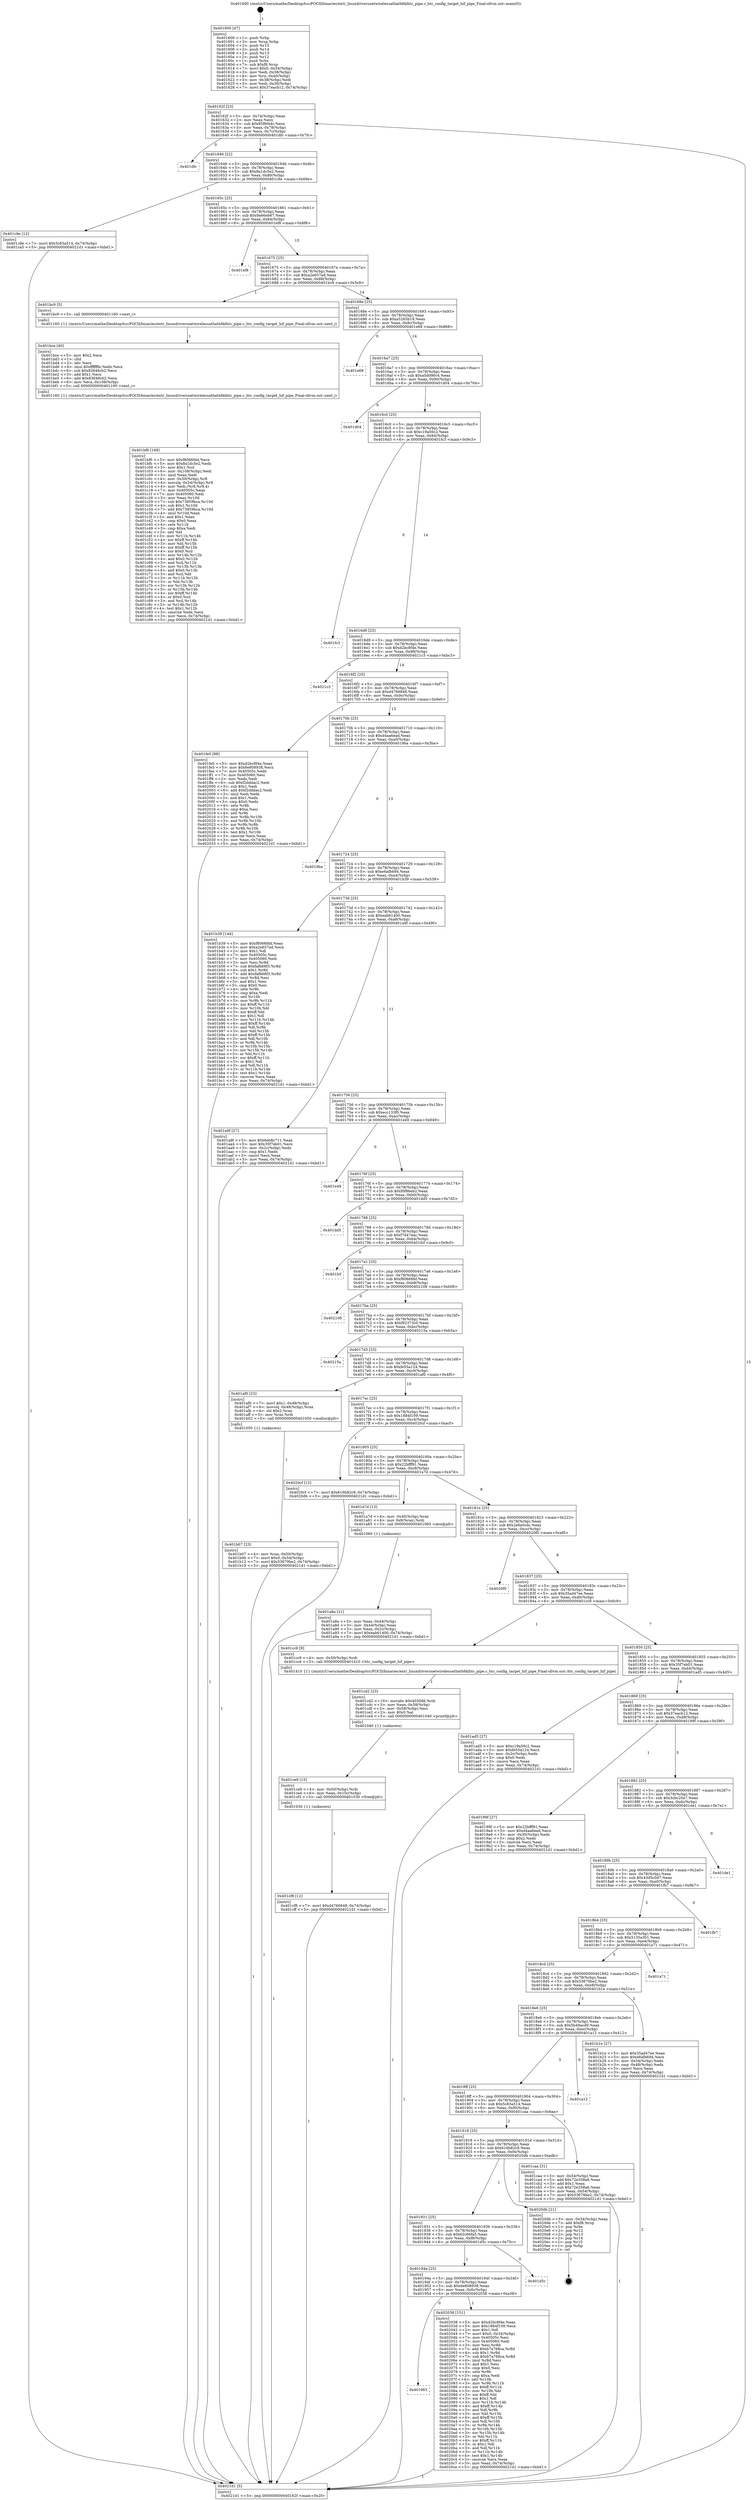 digraph "0x401600" {
  label = "0x401600 (/mnt/c/Users/mathe/Desktop/tcc/POCII/binaries/extr_linuxdriversnetwirelessathath6klhtc_pipe.c_htc_config_target_hif_pipe_Final-ollvm.out::main(0))"
  labelloc = "t"
  node[shape=record]

  Entry [label="",width=0.3,height=0.3,shape=circle,fillcolor=black,style=filled]
  "0x40162f" [label="{
     0x40162f [23]\l
     | [instrs]\l
     &nbsp;&nbsp;0x40162f \<+3\>: mov -0x74(%rbp),%eax\l
     &nbsp;&nbsp;0x401632 \<+2\>: mov %eax,%ecx\l
     &nbsp;&nbsp;0x401634 \<+6\>: sub $0x85f6f44c,%ecx\l
     &nbsp;&nbsp;0x40163a \<+3\>: mov %eax,-0x78(%rbp)\l
     &nbsp;&nbsp;0x40163d \<+3\>: mov %ecx,-0x7c(%rbp)\l
     &nbsp;&nbsp;0x401640 \<+6\>: je 0000000000401dfc \<main+0x7fc\>\l
  }"]
  "0x401dfc" [label="{
     0x401dfc\l
  }", style=dashed]
  "0x401646" [label="{
     0x401646 [22]\l
     | [instrs]\l
     &nbsp;&nbsp;0x401646 \<+5\>: jmp 000000000040164b \<main+0x4b\>\l
     &nbsp;&nbsp;0x40164b \<+3\>: mov -0x78(%rbp),%eax\l
     &nbsp;&nbsp;0x40164e \<+5\>: sub $0x8a1dc5e2,%eax\l
     &nbsp;&nbsp;0x401653 \<+3\>: mov %eax,-0x80(%rbp)\l
     &nbsp;&nbsp;0x401656 \<+6\>: je 0000000000401c9e \<main+0x69e\>\l
  }"]
  Exit [label="",width=0.3,height=0.3,shape=circle,fillcolor=black,style=filled,peripheries=2]
  "0x401c9e" [label="{
     0x401c9e [12]\l
     | [instrs]\l
     &nbsp;&nbsp;0x401c9e \<+7\>: movl $0x5c83a514,-0x74(%rbp)\l
     &nbsp;&nbsp;0x401ca5 \<+5\>: jmp 00000000004021d1 \<main+0xbd1\>\l
  }"]
  "0x40165c" [label="{
     0x40165c [25]\l
     | [instrs]\l
     &nbsp;&nbsp;0x40165c \<+5\>: jmp 0000000000401661 \<main+0x61\>\l
     &nbsp;&nbsp;0x401661 \<+3\>: mov -0x78(%rbp),%eax\l
     &nbsp;&nbsp;0x401664 \<+5\>: sub $0x9a66eb67,%eax\l
     &nbsp;&nbsp;0x401669 \<+6\>: mov %eax,-0x84(%rbp)\l
     &nbsp;&nbsp;0x40166f \<+6\>: je 0000000000401ef8 \<main+0x8f8\>\l
  }"]
  "0x401963" [label="{
     0x401963\l
  }", style=dashed]
  "0x401ef8" [label="{
     0x401ef8\l
  }", style=dashed]
  "0x401675" [label="{
     0x401675 [25]\l
     | [instrs]\l
     &nbsp;&nbsp;0x401675 \<+5\>: jmp 000000000040167a \<main+0x7a\>\l
     &nbsp;&nbsp;0x40167a \<+3\>: mov -0x78(%rbp),%eax\l
     &nbsp;&nbsp;0x40167d \<+5\>: sub $0xa2e657ad,%eax\l
     &nbsp;&nbsp;0x401682 \<+6\>: mov %eax,-0x88(%rbp)\l
     &nbsp;&nbsp;0x401688 \<+6\>: je 0000000000401bc9 \<main+0x5c9\>\l
  }"]
  "0x402038" [label="{
     0x402038 [151]\l
     | [instrs]\l
     &nbsp;&nbsp;0x402038 \<+5\>: mov $0xd2bc8f4e,%eax\l
     &nbsp;&nbsp;0x40203d \<+5\>: mov $0x1884f109,%ecx\l
     &nbsp;&nbsp;0x402042 \<+2\>: mov $0x1,%dl\l
     &nbsp;&nbsp;0x402044 \<+7\>: movl $0x0,-0x34(%rbp)\l
     &nbsp;&nbsp;0x40204b \<+7\>: mov 0x40505c,%esi\l
     &nbsp;&nbsp;0x402052 \<+7\>: mov 0x405060,%edi\l
     &nbsp;&nbsp;0x402059 \<+3\>: mov %esi,%r8d\l
     &nbsp;&nbsp;0x40205c \<+7\>: add $0xb7a768ca,%r8d\l
     &nbsp;&nbsp;0x402063 \<+4\>: sub $0x1,%r8d\l
     &nbsp;&nbsp;0x402067 \<+7\>: sub $0xb7a768ca,%r8d\l
     &nbsp;&nbsp;0x40206e \<+4\>: imul %r8d,%esi\l
     &nbsp;&nbsp;0x402072 \<+3\>: and $0x1,%esi\l
     &nbsp;&nbsp;0x402075 \<+3\>: cmp $0x0,%esi\l
     &nbsp;&nbsp;0x402078 \<+4\>: sete %r9b\l
     &nbsp;&nbsp;0x40207c \<+3\>: cmp $0xa,%edi\l
     &nbsp;&nbsp;0x40207f \<+4\>: setl %r10b\l
     &nbsp;&nbsp;0x402083 \<+3\>: mov %r9b,%r11b\l
     &nbsp;&nbsp;0x402086 \<+4\>: xor $0xff,%r11b\l
     &nbsp;&nbsp;0x40208a \<+3\>: mov %r10b,%bl\l
     &nbsp;&nbsp;0x40208d \<+3\>: xor $0xff,%bl\l
     &nbsp;&nbsp;0x402090 \<+3\>: xor $0x1,%dl\l
     &nbsp;&nbsp;0x402093 \<+3\>: mov %r11b,%r14b\l
     &nbsp;&nbsp;0x402096 \<+4\>: and $0xff,%r14b\l
     &nbsp;&nbsp;0x40209a \<+3\>: and %dl,%r9b\l
     &nbsp;&nbsp;0x40209d \<+3\>: mov %bl,%r15b\l
     &nbsp;&nbsp;0x4020a0 \<+4\>: and $0xff,%r15b\l
     &nbsp;&nbsp;0x4020a4 \<+3\>: and %dl,%r10b\l
     &nbsp;&nbsp;0x4020a7 \<+3\>: or %r9b,%r14b\l
     &nbsp;&nbsp;0x4020aa \<+3\>: or %r10b,%r15b\l
     &nbsp;&nbsp;0x4020ad \<+3\>: xor %r15b,%r14b\l
     &nbsp;&nbsp;0x4020b0 \<+3\>: or %bl,%r11b\l
     &nbsp;&nbsp;0x4020b3 \<+4\>: xor $0xff,%r11b\l
     &nbsp;&nbsp;0x4020b7 \<+3\>: or $0x1,%dl\l
     &nbsp;&nbsp;0x4020ba \<+3\>: and %dl,%r11b\l
     &nbsp;&nbsp;0x4020bd \<+3\>: or %r11b,%r14b\l
     &nbsp;&nbsp;0x4020c0 \<+4\>: test $0x1,%r14b\l
     &nbsp;&nbsp;0x4020c4 \<+3\>: cmovne %ecx,%eax\l
     &nbsp;&nbsp;0x4020c7 \<+3\>: mov %eax,-0x74(%rbp)\l
     &nbsp;&nbsp;0x4020ca \<+5\>: jmp 00000000004021d1 \<main+0xbd1\>\l
  }"]
  "0x401bc9" [label="{
     0x401bc9 [5]\l
     | [instrs]\l
     &nbsp;&nbsp;0x401bc9 \<+5\>: call 0000000000401160 \<next_i\>\l
     | [calls]\l
     &nbsp;&nbsp;0x401160 \{1\} (/mnt/c/Users/mathe/Desktop/tcc/POCII/binaries/extr_linuxdriversnetwirelessathath6klhtc_pipe.c_htc_config_target_hif_pipe_Final-ollvm.out::next_i)\l
  }"]
  "0x40168e" [label="{
     0x40168e [25]\l
     | [instrs]\l
     &nbsp;&nbsp;0x40168e \<+5\>: jmp 0000000000401693 \<main+0x93\>\l
     &nbsp;&nbsp;0x401693 \<+3\>: mov -0x78(%rbp),%eax\l
     &nbsp;&nbsp;0x401696 \<+5\>: sub $0xa5265b18,%eax\l
     &nbsp;&nbsp;0x40169b \<+6\>: mov %eax,-0x8c(%rbp)\l
     &nbsp;&nbsp;0x4016a1 \<+6\>: je 0000000000401e68 \<main+0x868\>\l
  }"]
  "0x40194a" [label="{
     0x40194a [25]\l
     | [instrs]\l
     &nbsp;&nbsp;0x40194a \<+5\>: jmp 000000000040194f \<main+0x34f\>\l
     &nbsp;&nbsp;0x40194f \<+3\>: mov -0x78(%rbp),%eax\l
     &nbsp;&nbsp;0x401952 \<+5\>: sub $0x6e808938,%eax\l
     &nbsp;&nbsp;0x401957 \<+6\>: mov %eax,-0xfc(%rbp)\l
     &nbsp;&nbsp;0x40195d \<+6\>: je 0000000000402038 \<main+0xa38\>\l
  }"]
  "0x401e68" [label="{
     0x401e68\l
  }", style=dashed]
  "0x4016a7" [label="{
     0x4016a7 [25]\l
     | [instrs]\l
     &nbsp;&nbsp;0x4016a7 \<+5\>: jmp 00000000004016ac \<main+0xac\>\l
     &nbsp;&nbsp;0x4016ac \<+3\>: mov -0x78(%rbp),%eax\l
     &nbsp;&nbsp;0x4016af \<+5\>: sub $0xa5d090c4,%eax\l
     &nbsp;&nbsp;0x4016b4 \<+6\>: mov %eax,-0x90(%rbp)\l
     &nbsp;&nbsp;0x4016ba \<+6\>: je 0000000000401d04 \<main+0x704\>\l
  }"]
  "0x401d5c" [label="{
     0x401d5c\l
  }", style=dashed]
  "0x401d04" [label="{
     0x401d04\l
  }", style=dashed]
  "0x4016c0" [label="{
     0x4016c0 [25]\l
     | [instrs]\l
     &nbsp;&nbsp;0x4016c0 \<+5\>: jmp 00000000004016c5 \<main+0xc5\>\l
     &nbsp;&nbsp;0x4016c5 \<+3\>: mov -0x78(%rbp),%eax\l
     &nbsp;&nbsp;0x4016c8 \<+5\>: sub $0xc19a56c2,%eax\l
     &nbsp;&nbsp;0x4016cd \<+6\>: mov %eax,-0x94(%rbp)\l
     &nbsp;&nbsp;0x4016d3 \<+6\>: je 0000000000401fc3 \<main+0x9c3\>\l
  }"]
  "0x401931" [label="{
     0x401931 [25]\l
     | [instrs]\l
     &nbsp;&nbsp;0x401931 \<+5\>: jmp 0000000000401936 \<main+0x336\>\l
     &nbsp;&nbsp;0x401936 \<+3\>: mov -0x78(%rbp),%eax\l
     &nbsp;&nbsp;0x401939 \<+5\>: sub $0x62c66fa5,%eax\l
     &nbsp;&nbsp;0x40193e \<+6\>: mov %eax,-0xf8(%rbp)\l
     &nbsp;&nbsp;0x401944 \<+6\>: je 0000000000401d5c \<main+0x75c\>\l
  }"]
  "0x401fc3" [label="{
     0x401fc3\l
  }", style=dashed]
  "0x4016d9" [label="{
     0x4016d9 [25]\l
     | [instrs]\l
     &nbsp;&nbsp;0x4016d9 \<+5\>: jmp 00000000004016de \<main+0xde\>\l
     &nbsp;&nbsp;0x4016de \<+3\>: mov -0x78(%rbp),%eax\l
     &nbsp;&nbsp;0x4016e1 \<+5\>: sub $0xd2bc8f4e,%eax\l
     &nbsp;&nbsp;0x4016e6 \<+6\>: mov %eax,-0x98(%rbp)\l
     &nbsp;&nbsp;0x4016ec \<+6\>: je 00000000004021c3 \<main+0xbc3\>\l
  }"]
  "0x4020db" [label="{
     0x4020db [21]\l
     | [instrs]\l
     &nbsp;&nbsp;0x4020db \<+3\>: mov -0x34(%rbp),%eax\l
     &nbsp;&nbsp;0x4020de \<+7\>: add $0xf8,%rsp\l
     &nbsp;&nbsp;0x4020e5 \<+1\>: pop %rbx\l
     &nbsp;&nbsp;0x4020e6 \<+2\>: pop %r12\l
     &nbsp;&nbsp;0x4020e8 \<+2\>: pop %r13\l
     &nbsp;&nbsp;0x4020ea \<+2\>: pop %r14\l
     &nbsp;&nbsp;0x4020ec \<+2\>: pop %r15\l
     &nbsp;&nbsp;0x4020ee \<+1\>: pop %rbp\l
     &nbsp;&nbsp;0x4020ef \<+1\>: ret\l
  }"]
  "0x4021c3" [label="{
     0x4021c3\l
  }", style=dashed]
  "0x4016f2" [label="{
     0x4016f2 [25]\l
     | [instrs]\l
     &nbsp;&nbsp;0x4016f2 \<+5\>: jmp 00000000004016f7 \<main+0xf7\>\l
     &nbsp;&nbsp;0x4016f7 \<+3\>: mov -0x78(%rbp),%eax\l
     &nbsp;&nbsp;0x4016fa \<+5\>: sub $0xd4766848,%eax\l
     &nbsp;&nbsp;0x4016ff \<+6\>: mov %eax,-0x9c(%rbp)\l
     &nbsp;&nbsp;0x401705 \<+6\>: je 0000000000401fe0 \<main+0x9e0\>\l
  }"]
  "0x401cf8" [label="{
     0x401cf8 [12]\l
     | [instrs]\l
     &nbsp;&nbsp;0x401cf8 \<+7\>: movl $0xd4766848,-0x74(%rbp)\l
     &nbsp;&nbsp;0x401cff \<+5\>: jmp 00000000004021d1 \<main+0xbd1\>\l
  }"]
  "0x401fe0" [label="{
     0x401fe0 [88]\l
     | [instrs]\l
     &nbsp;&nbsp;0x401fe0 \<+5\>: mov $0xd2bc8f4e,%eax\l
     &nbsp;&nbsp;0x401fe5 \<+5\>: mov $0x6e808938,%ecx\l
     &nbsp;&nbsp;0x401fea \<+7\>: mov 0x40505c,%edx\l
     &nbsp;&nbsp;0x401ff1 \<+7\>: mov 0x405060,%esi\l
     &nbsp;&nbsp;0x401ff8 \<+2\>: mov %edx,%edi\l
     &nbsp;&nbsp;0x401ffa \<+6\>: sub $0xf2dddac2,%edi\l
     &nbsp;&nbsp;0x402000 \<+3\>: sub $0x1,%edi\l
     &nbsp;&nbsp;0x402003 \<+6\>: add $0xf2dddac2,%edi\l
     &nbsp;&nbsp;0x402009 \<+3\>: imul %edi,%edx\l
     &nbsp;&nbsp;0x40200c \<+3\>: and $0x1,%edx\l
     &nbsp;&nbsp;0x40200f \<+3\>: cmp $0x0,%edx\l
     &nbsp;&nbsp;0x402012 \<+4\>: sete %r8b\l
     &nbsp;&nbsp;0x402016 \<+3\>: cmp $0xa,%esi\l
     &nbsp;&nbsp;0x402019 \<+4\>: setl %r9b\l
     &nbsp;&nbsp;0x40201d \<+3\>: mov %r8b,%r10b\l
     &nbsp;&nbsp;0x402020 \<+3\>: and %r9b,%r10b\l
     &nbsp;&nbsp;0x402023 \<+3\>: xor %r9b,%r8b\l
     &nbsp;&nbsp;0x402026 \<+3\>: or %r8b,%r10b\l
     &nbsp;&nbsp;0x402029 \<+4\>: test $0x1,%r10b\l
     &nbsp;&nbsp;0x40202d \<+3\>: cmovne %ecx,%eax\l
     &nbsp;&nbsp;0x402030 \<+3\>: mov %eax,-0x74(%rbp)\l
     &nbsp;&nbsp;0x402033 \<+5\>: jmp 00000000004021d1 \<main+0xbd1\>\l
  }"]
  "0x40170b" [label="{
     0x40170b [25]\l
     | [instrs]\l
     &nbsp;&nbsp;0x40170b \<+5\>: jmp 0000000000401710 \<main+0x110\>\l
     &nbsp;&nbsp;0x401710 \<+3\>: mov -0x78(%rbp),%eax\l
     &nbsp;&nbsp;0x401713 \<+5\>: sub $0xd4aa6ead,%eax\l
     &nbsp;&nbsp;0x401718 \<+6\>: mov %eax,-0xa0(%rbp)\l
     &nbsp;&nbsp;0x40171e \<+6\>: je 00000000004019ba \<main+0x3ba\>\l
  }"]
  "0x401ce9" [label="{
     0x401ce9 [15]\l
     | [instrs]\l
     &nbsp;&nbsp;0x401ce9 \<+4\>: mov -0x50(%rbp),%rdi\l
     &nbsp;&nbsp;0x401ced \<+6\>: mov %eax,-0x10c(%rbp)\l
     &nbsp;&nbsp;0x401cf3 \<+5\>: call 0000000000401030 \<free@plt\>\l
     | [calls]\l
     &nbsp;&nbsp;0x401030 \{1\} (unknown)\l
  }"]
  "0x4019ba" [label="{
     0x4019ba\l
  }", style=dashed]
  "0x401724" [label="{
     0x401724 [25]\l
     | [instrs]\l
     &nbsp;&nbsp;0x401724 \<+5\>: jmp 0000000000401729 \<main+0x129\>\l
     &nbsp;&nbsp;0x401729 \<+3\>: mov -0x78(%rbp),%eax\l
     &nbsp;&nbsp;0x40172c \<+5\>: sub $0xe6afb694,%eax\l
     &nbsp;&nbsp;0x401731 \<+6\>: mov %eax,-0xa4(%rbp)\l
     &nbsp;&nbsp;0x401737 \<+6\>: je 0000000000401b39 \<main+0x539\>\l
  }"]
  "0x401cd2" [label="{
     0x401cd2 [23]\l
     | [instrs]\l
     &nbsp;&nbsp;0x401cd2 \<+10\>: movabs $0x4030d6,%rdi\l
     &nbsp;&nbsp;0x401cdc \<+3\>: mov %eax,-0x58(%rbp)\l
     &nbsp;&nbsp;0x401cdf \<+3\>: mov -0x58(%rbp),%esi\l
     &nbsp;&nbsp;0x401ce2 \<+2\>: mov $0x0,%al\l
     &nbsp;&nbsp;0x401ce4 \<+5\>: call 0000000000401040 \<printf@plt\>\l
     | [calls]\l
     &nbsp;&nbsp;0x401040 \{1\} (unknown)\l
  }"]
  "0x401b39" [label="{
     0x401b39 [144]\l
     | [instrs]\l
     &nbsp;&nbsp;0x401b39 \<+5\>: mov $0xf8066fdd,%eax\l
     &nbsp;&nbsp;0x401b3e \<+5\>: mov $0xa2e657ad,%ecx\l
     &nbsp;&nbsp;0x401b43 \<+2\>: mov $0x1,%dl\l
     &nbsp;&nbsp;0x401b45 \<+7\>: mov 0x40505c,%esi\l
     &nbsp;&nbsp;0x401b4c \<+7\>: mov 0x405060,%edi\l
     &nbsp;&nbsp;0x401b53 \<+3\>: mov %esi,%r8d\l
     &nbsp;&nbsp;0x401b56 \<+7\>: sub $0xfafb68f3,%r8d\l
     &nbsp;&nbsp;0x401b5d \<+4\>: sub $0x1,%r8d\l
     &nbsp;&nbsp;0x401b61 \<+7\>: add $0xfafb68f3,%r8d\l
     &nbsp;&nbsp;0x401b68 \<+4\>: imul %r8d,%esi\l
     &nbsp;&nbsp;0x401b6c \<+3\>: and $0x1,%esi\l
     &nbsp;&nbsp;0x401b6f \<+3\>: cmp $0x0,%esi\l
     &nbsp;&nbsp;0x401b72 \<+4\>: sete %r9b\l
     &nbsp;&nbsp;0x401b76 \<+3\>: cmp $0xa,%edi\l
     &nbsp;&nbsp;0x401b79 \<+4\>: setl %r10b\l
     &nbsp;&nbsp;0x401b7d \<+3\>: mov %r9b,%r11b\l
     &nbsp;&nbsp;0x401b80 \<+4\>: xor $0xff,%r11b\l
     &nbsp;&nbsp;0x401b84 \<+3\>: mov %r10b,%bl\l
     &nbsp;&nbsp;0x401b87 \<+3\>: xor $0xff,%bl\l
     &nbsp;&nbsp;0x401b8a \<+3\>: xor $0x1,%dl\l
     &nbsp;&nbsp;0x401b8d \<+3\>: mov %r11b,%r14b\l
     &nbsp;&nbsp;0x401b90 \<+4\>: and $0xff,%r14b\l
     &nbsp;&nbsp;0x401b94 \<+3\>: and %dl,%r9b\l
     &nbsp;&nbsp;0x401b97 \<+3\>: mov %bl,%r15b\l
     &nbsp;&nbsp;0x401b9a \<+4\>: and $0xff,%r15b\l
     &nbsp;&nbsp;0x401b9e \<+3\>: and %dl,%r10b\l
     &nbsp;&nbsp;0x401ba1 \<+3\>: or %r9b,%r14b\l
     &nbsp;&nbsp;0x401ba4 \<+3\>: or %r10b,%r15b\l
     &nbsp;&nbsp;0x401ba7 \<+3\>: xor %r15b,%r14b\l
     &nbsp;&nbsp;0x401baa \<+3\>: or %bl,%r11b\l
     &nbsp;&nbsp;0x401bad \<+4\>: xor $0xff,%r11b\l
     &nbsp;&nbsp;0x401bb1 \<+3\>: or $0x1,%dl\l
     &nbsp;&nbsp;0x401bb4 \<+3\>: and %dl,%r11b\l
     &nbsp;&nbsp;0x401bb7 \<+3\>: or %r11b,%r14b\l
     &nbsp;&nbsp;0x401bba \<+4\>: test $0x1,%r14b\l
     &nbsp;&nbsp;0x401bbe \<+3\>: cmovne %ecx,%eax\l
     &nbsp;&nbsp;0x401bc1 \<+3\>: mov %eax,-0x74(%rbp)\l
     &nbsp;&nbsp;0x401bc4 \<+5\>: jmp 00000000004021d1 \<main+0xbd1\>\l
  }"]
  "0x40173d" [label="{
     0x40173d [25]\l
     | [instrs]\l
     &nbsp;&nbsp;0x40173d \<+5\>: jmp 0000000000401742 \<main+0x142\>\l
     &nbsp;&nbsp;0x401742 \<+3\>: mov -0x78(%rbp),%eax\l
     &nbsp;&nbsp;0x401745 \<+5\>: sub $0xeab61400,%eax\l
     &nbsp;&nbsp;0x40174a \<+6\>: mov %eax,-0xa8(%rbp)\l
     &nbsp;&nbsp;0x401750 \<+6\>: je 0000000000401a9f \<main+0x49f\>\l
  }"]
  "0x401918" [label="{
     0x401918 [25]\l
     | [instrs]\l
     &nbsp;&nbsp;0x401918 \<+5\>: jmp 000000000040191d \<main+0x31d\>\l
     &nbsp;&nbsp;0x40191d \<+3\>: mov -0x78(%rbp),%eax\l
     &nbsp;&nbsp;0x401920 \<+5\>: sub $0x616b82c9,%eax\l
     &nbsp;&nbsp;0x401925 \<+6\>: mov %eax,-0xf4(%rbp)\l
     &nbsp;&nbsp;0x40192b \<+6\>: je 00000000004020db \<main+0xadb\>\l
  }"]
  "0x401a9f" [label="{
     0x401a9f [27]\l
     | [instrs]\l
     &nbsp;&nbsp;0x401a9f \<+5\>: mov $0x6eb8c711,%eax\l
     &nbsp;&nbsp;0x401aa4 \<+5\>: mov $0x35f7eb01,%ecx\l
     &nbsp;&nbsp;0x401aa9 \<+3\>: mov -0x2c(%rbp),%edx\l
     &nbsp;&nbsp;0x401aac \<+3\>: cmp $0x1,%edx\l
     &nbsp;&nbsp;0x401aaf \<+3\>: cmovl %ecx,%eax\l
     &nbsp;&nbsp;0x401ab2 \<+3\>: mov %eax,-0x74(%rbp)\l
     &nbsp;&nbsp;0x401ab5 \<+5\>: jmp 00000000004021d1 \<main+0xbd1\>\l
  }"]
  "0x401756" [label="{
     0x401756 [25]\l
     | [instrs]\l
     &nbsp;&nbsp;0x401756 \<+5\>: jmp 000000000040175b \<main+0x15b\>\l
     &nbsp;&nbsp;0x40175b \<+3\>: mov -0x78(%rbp),%eax\l
     &nbsp;&nbsp;0x40175e \<+5\>: sub $0xecc133f0,%eax\l
     &nbsp;&nbsp;0x401763 \<+6\>: mov %eax,-0xac(%rbp)\l
     &nbsp;&nbsp;0x401769 \<+6\>: je 0000000000401e49 \<main+0x849\>\l
  }"]
  "0x401caa" [label="{
     0x401caa [31]\l
     | [instrs]\l
     &nbsp;&nbsp;0x401caa \<+3\>: mov -0x54(%rbp),%eax\l
     &nbsp;&nbsp;0x401cad \<+5\>: add $0x72e358a6,%eax\l
     &nbsp;&nbsp;0x401cb2 \<+3\>: add $0x1,%eax\l
     &nbsp;&nbsp;0x401cb5 \<+5\>: sub $0x72e358a6,%eax\l
     &nbsp;&nbsp;0x401cba \<+3\>: mov %eax,-0x54(%rbp)\l
     &nbsp;&nbsp;0x401cbd \<+7\>: movl $0x53679be2,-0x74(%rbp)\l
     &nbsp;&nbsp;0x401cc4 \<+5\>: jmp 00000000004021d1 \<main+0xbd1\>\l
  }"]
  "0x401e49" [label="{
     0x401e49\l
  }", style=dashed]
  "0x40176f" [label="{
     0x40176f [25]\l
     | [instrs]\l
     &nbsp;&nbsp;0x40176f \<+5\>: jmp 0000000000401774 \<main+0x174\>\l
     &nbsp;&nbsp;0x401774 \<+3\>: mov -0x78(%rbp),%eax\l
     &nbsp;&nbsp;0x401777 \<+5\>: sub $0xf0f86eb2,%eax\l
     &nbsp;&nbsp;0x40177c \<+6\>: mov %eax,-0xb0(%rbp)\l
     &nbsp;&nbsp;0x401782 \<+6\>: je 0000000000401dd5 \<main+0x7d5\>\l
  }"]
  "0x4018ff" [label="{
     0x4018ff [25]\l
     | [instrs]\l
     &nbsp;&nbsp;0x4018ff \<+5\>: jmp 0000000000401904 \<main+0x304\>\l
     &nbsp;&nbsp;0x401904 \<+3\>: mov -0x78(%rbp),%eax\l
     &nbsp;&nbsp;0x401907 \<+5\>: sub $0x5c83a514,%eax\l
     &nbsp;&nbsp;0x40190c \<+6\>: mov %eax,-0xf0(%rbp)\l
     &nbsp;&nbsp;0x401912 \<+6\>: je 0000000000401caa \<main+0x6aa\>\l
  }"]
  "0x401dd5" [label="{
     0x401dd5\l
  }", style=dashed]
  "0x401788" [label="{
     0x401788 [25]\l
     | [instrs]\l
     &nbsp;&nbsp;0x401788 \<+5\>: jmp 000000000040178d \<main+0x18d\>\l
     &nbsp;&nbsp;0x40178d \<+3\>: mov -0x78(%rbp),%eax\l
     &nbsp;&nbsp;0x401790 \<+5\>: sub $0xf7d47eac,%eax\l
     &nbsp;&nbsp;0x401795 \<+6\>: mov %eax,-0xb4(%rbp)\l
     &nbsp;&nbsp;0x40179b \<+6\>: je 0000000000401fcf \<main+0x9cf\>\l
  }"]
  "0x401a12" [label="{
     0x401a12\l
  }", style=dashed]
  "0x401fcf" [label="{
     0x401fcf\l
  }", style=dashed]
  "0x4017a1" [label="{
     0x4017a1 [25]\l
     | [instrs]\l
     &nbsp;&nbsp;0x4017a1 \<+5\>: jmp 00000000004017a6 \<main+0x1a6\>\l
     &nbsp;&nbsp;0x4017a6 \<+3\>: mov -0x78(%rbp),%eax\l
     &nbsp;&nbsp;0x4017a9 \<+5\>: sub $0xf8066fdd,%eax\l
     &nbsp;&nbsp;0x4017ae \<+6\>: mov %eax,-0xb8(%rbp)\l
     &nbsp;&nbsp;0x4017b4 \<+6\>: je 0000000000402108 \<main+0xb08\>\l
  }"]
  "0x401bf6" [label="{
     0x401bf6 [168]\l
     | [instrs]\l
     &nbsp;&nbsp;0x401bf6 \<+5\>: mov $0xf8066fdd,%ecx\l
     &nbsp;&nbsp;0x401bfb \<+5\>: mov $0x8a1dc5e2,%edx\l
     &nbsp;&nbsp;0x401c00 \<+3\>: mov $0x1,%sil\l
     &nbsp;&nbsp;0x401c03 \<+6\>: mov -0x108(%rbp),%edi\l
     &nbsp;&nbsp;0x401c09 \<+3\>: imul %eax,%edi\l
     &nbsp;&nbsp;0x401c0c \<+4\>: mov -0x50(%rbp),%r8\l
     &nbsp;&nbsp;0x401c10 \<+4\>: movslq -0x54(%rbp),%r9\l
     &nbsp;&nbsp;0x401c14 \<+4\>: mov %edi,(%r8,%r9,4)\l
     &nbsp;&nbsp;0x401c18 \<+7\>: mov 0x40505c,%eax\l
     &nbsp;&nbsp;0x401c1f \<+7\>: mov 0x405060,%edi\l
     &nbsp;&nbsp;0x401c26 \<+3\>: mov %eax,%r10d\l
     &nbsp;&nbsp;0x401c29 \<+7\>: sub $0x73859bca,%r10d\l
     &nbsp;&nbsp;0x401c30 \<+4\>: sub $0x1,%r10d\l
     &nbsp;&nbsp;0x401c34 \<+7\>: add $0x73859bca,%r10d\l
     &nbsp;&nbsp;0x401c3b \<+4\>: imul %r10d,%eax\l
     &nbsp;&nbsp;0x401c3f \<+3\>: and $0x1,%eax\l
     &nbsp;&nbsp;0x401c42 \<+3\>: cmp $0x0,%eax\l
     &nbsp;&nbsp;0x401c45 \<+4\>: sete %r11b\l
     &nbsp;&nbsp;0x401c49 \<+3\>: cmp $0xa,%edi\l
     &nbsp;&nbsp;0x401c4c \<+3\>: setl %bl\l
     &nbsp;&nbsp;0x401c4f \<+3\>: mov %r11b,%r14b\l
     &nbsp;&nbsp;0x401c52 \<+4\>: xor $0xff,%r14b\l
     &nbsp;&nbsp;0x401c56 \<+3\>: mov %bl,%r15b\l
     &nbsp;&nbsp;0x401c59 \<+4\>: xor $0xff,%r15b\l
     &nbsp;&nbsp;0x401c5d \<+4\>: xor $0x0,%sil\l
     &nbsp;&nbsp;0x401c61 \<+3\>: mov %r14b,%r12b\l
     &nbsp;&nbsp;0x401c64 \<+4\>: and $0x0,%r12b\l
     &nbsp;&nbsp;0x401c68 \<+3\>: and %sil,%r11b\l
     &nbsp;&nbsp;0x401c6b \<+3\>: mov %r15b,%r13b\l
     &nbsp;&nbsp;0x401c6e \<+4\>: and $0x0,%r13b\l
     &nbsp;&nbsp;0x401c72 \<+3\>: and %sil,%bl\l
     &nbsp;&nbsp;0x401c75 \<+3\>: or %r11b,%r12b\l
     &nbsp;&nbsp;0x401c78 \<+3\>: or %bl,%r13b\l
     &nbsp;&nbsp;0x401c7b \<+3\>: xor %r13b,%r12b\l
     &nbsp;&nbsp;0x401c7e \<+3\>: or %r15b,%r14b\l
     &nbsp;&nbsp;0x401c81 \<+4\>: xor $0xff,%r14b\l
     &nbsp;&nbsp;0x401c85 \<+4\>: or $0x0,%sil\l
     &nbsp;&nbsp;0x401c89 \<+3\>: and %sil,%r14b\l
     &nbsp;&nbsp;0x401c8c \<+3\>: or %r14b,%r12b\l
     &nbsp;&nbsp;0x401c8f \<+4\>: test $0x1,%r12b\l
     &nbsp;&nbsp;0x401c93 \<+3\>: cmovne %edx,%ecx\l
     &nbsp;&nbsp;0x401c96 \<+3\>: mov %ecx,-0x74(%rbp)\l
     &nbsp;&nbsp;0x401c99 \<+5\>: jmp 00000000004021d1 \<main+0xbd1\>\l
  }"]
  "0x402108" [label="{
     0x402108\l
  }", style=dashed]
  "0x4017ba" [label="{
     0x4017ba [25]\l
     | [instrs]\l
     &nbsp;&nbsp;0x4017ba \<+5\>: jmp 00000000004017bf \<main+0x1bf\>\l
     &nbsp;&nbsp;0x4017bf \<+3\>: mov -0x78(%rbp),%eax\l
     &nbsp;&nbsp;0x4017c2 \<+5\>: sub $0xf92373c0,%eax\l
     &nbsp;&nbsp;0x4017c7 \<+6\>: mov %eax,-0xbc(%rbp)\l
     &nbsp;&nbsp;0x4017cd \<+6\>: je 000000000040215a \<main+0xb5a\>\l
  }"]
  "0x401bce" [label="{
     0x401bce [40]\l
     | [instrs]\l
     &nbsp;&nbsp;0x401bce \<+5\>: mov $0x2,%ecx\l
     &nbsp;&nbsp;0x401bd3 \<+1\>: cltd\l
     &nbsp;&nbsp;0x401bd4 \<+2\>: idiv %ecx\l
     &nbsp;&nbsp;0x401bd6 \<+6\>: imul $0xfffffffe,%edx,%ecx\l
     &nbsp;&nbsp;0x401bdc \<+6\>: sub $0x83648cb2,%ecx\l
     &nbsp;&nbsp;0x401be2 \<+3\>: add $0x1,%ecx\l
     &nbsp;&nbsp;0x401be5 \<+6\>: add $0x83648cb2,%ecx\l
     &nbsp;&nbsp;0x401beb \<+6\>: mov %ecx,-0x108(%rbp)\l
     &nbsp;&nbsp;0x401bf1 \<+5\>: call 0000000000401160 \<next_i\>\l
     | [calls]\l
     &nbsp;&nbsp;0x401160 \{1\} (/mnt/c/Users/mathe/Desktop/tcc/POCII/binaries/extr_linuxdriversnetwirelessathath6klhtc_pipe.c_htc_config_target_hif_pipe_Final-ollvm.out::next_i)\l
  }"]
  "0x40215a" [label="{
     0x40215a\l
  }", style=dashed]
  "0x4017d3" [label="{
     0x4017d3 [25]\l
     | [instrs]\l
     &nbsp;&nbsp;0x4017d3 \<+5\>: jmp 00000000004017d8 \<main+0x1d8\>\l
     &nbsp;&nbsp;0x4017d8 \<+3\>: mov -0x78(%rbp),%eax\l
     &nbsp;&nbsp;0x4017db \<+5\>: sub $0xfe55a124,%eax\l
     &nbsp;&nbsp;0x4017e0 \<+6\>: mov %eax,-0xc0(%rbp)\l
     &nbsp;&nbsp;0x4017e6 \<+6\>: je 0000000000401af0 \<main+0x4f0\>\l
  }"]
  "0x4018e6" [label="{
     0x4018e6 [25]\l
     | [instrs]\l
     &nbsp;&nbsp;0x4018e6 \<+5\>: jmp 00000000004018eb \<main+0x2eb\>\l
     &nbsp;&nbsp;0x4018eb \<+3\>: mov -0x78(%rbp),%eax\l
     &nbsp;&nbsp;0x4018ee \<+5\>: sub $0x5b49acd9,%eax\l
     &nbsp;&nbsp;0x4018f3 \<+6\>: mov %eax,-0xec(%rbp)\l
     &nbsp;&nbsp;0x4018f9 \<+6\>: je 0000000000401a12 \<main+0x412\>\l
  }"]
  "0x401af0" [label="{
     0x401af0 [23]\l
     | [instrs]\l
     &nbsp;&nbsp;0x401af0 \<+7\>: movl $0x1,-0x48(%rbp)\l
     &nbsp;&nbsp;0x401af7 \<+4\>: movslq -0x48(%rbp),%rax\l
     &nbsp;&nbsp;0x401afb \<+4\>: shl $0x2,%rax\l
     &nbsp;&nbsp;0x401aff \<+3\>: mov %rax,%rdi\l
     &nbsp;&nbsp;0x401b02 \<+5\>: call 0000000000401050 \<malloc@plt\>\l
     | [calls]\l
     &nbsp;&nbsp;0x401050 \{1\} (unknown)\l
  }"]
  "0x4017ec" [label="{
     0x4017ec [25]\l
     | [instrs]\l
     &nbsp;&nbsp;0x4017ec \<+5\>: jmp 00000000004017f1 \<main+0x1f1\>\l
     &nbsp;&nbsp;0x4017f1 \<+3\>: mov -0x78(%rbp),%eax\l
     &nbsp;&nbsp;0x4017f4 \<+5\>: sub $0x1884f109,%eax\l
     &nbsp;&nbsp;0x4017f9 \<+6\>: mov %eax,-0xc4(%rbp)\l
     &nbsp;&nbsp;0x4017ff \<+6\>: je 00000000004020cf \<main+0xacf\>\l
  }"]
  "0x401b1e" [label="{
     0x401b1e [27]\l
     | [instrs]\l
     &nbsp;&nbsp;0x401b1e \<+5\>: mov $0x35ad47ee,%eax\l
     &nbsp;&nbsp;0x401b23 \<+5\>: mov $0xe6afb694,%ecx\l
     &nbsp;&nbsp;0x401b28 \<+3\>: mov -0x54(%rbp),%edx\l
     &nbsp;&nbsp;0x401b2b \<+3\>: cmp -0x48(%rbp),%edx\l
     &nbsp;&nbsp;0x401b2e \<+3\>: cmovl %ecx,%eax\l
     &nbsp;&nbsp;0x401b31 \<+3\>: mov %eax,-0x74(%rbp)\l
     &nbsp;&nbsp;0x401b34 \<+5\>: jmp 00000000004021d1 \<main+0xbd1\>\l
  }"]
  "0x4020cf" [label="{
     0x4020cf [12]\l
     | [instrs]\l
     &nbsp;&nbsp;0x4020cf \<+7\>: movl $0x616b82c9,-0x74(%rbp)\l
     &nbsp;&nbsp;0x4020d6 \<+5\>: jmp 00000000004021d1 \<main+0xbd1\>\l
  }"]
  "0x401805" [label="{
     0x401805 [25]\l
     | [instrs]\l
     &nbsp;&nbsp;0x401805 \<+5\>: jmp 000000000040180a \<main+0x20a\>\l
     &nbsp;&nbsp;0x40180a \<+3\>: mov -0x78(%rbp),%eax\l
     &nbsp;&nbsp;0x40180d \<+5\>: sub $0x22bfff91,%eax\l
     &nbsp;&nbsp;0x401812 \<+6\>: mov %eax,-0xc8(%rbp)\l
     &nbsp;&nbsp;0x401818 \<+6\>: je 0000000000401a7d \<main+0x47d\>\l
  }"]
  "0x4018cd" [label="{
     0x4018cd [25]\l
     | [instrs]\l
     &nbsp;&nbsp;0x4018cd \<+5\>: jmp 00000000004018d2 \<main+0x2d2\>\l
     &nbsp;&nbsp;0x4018d2 \<+3\>: mov -0x78(%rbp),%eax\l
     &nbsp;&nbsp;0x4018d5 \<+5\>: sub $0x53679be2,%eax\l
     &nbsp;&nbsp;0x4018da \<+6\>: mov %eax,-0xe8(%rbp)\l
     &nbsp;&nbsp;0x4018e0 \<+6\>: je 0000000000401b1e \<main+0x51e\>\l
  }"]
  "0x401a7d" [label="{
     0x401a7d [13]\l
     | [instrs]\l
     &nbsp;&nbsp;0x401a7d \<+4\>: mov -0x40(%rbp),%rax\l
     &nbsp;&nbsp;0x401a81 \<+4\>: mov 0x8(%rax),%rdi\l
     &nbsp;&nbsp;0x401a85 \<+5\>: call 0000000000401060 \<atoi@plt\>\l
     | [calls]\l
     &nbsp;&nbsp;0x401060 \{1\} (unknown)\l
  }"]
  "0x40181e" [label="{
     0x40181e [25]\l
     | [instrs]\l
     &nbsp;&nbsp;0x40181e \<+5\>: jmp 0000000000401823 \<main+0x223\>\l
     &nbsp;&nbsp;0x401823 \<+3\>: mov -0x78(%rbp),%eax\l
     &nbsp;&nbsp;0x401826 \<+5\>: sub $0x2e6a0cdc,%eax\l
     &nbsp;&nbsp;0x40182b \<+6\>: mov %eax,-0xcc(%rbp)\l
     &nbsp;&nbsp;0x401831 \<+6\>: je 00000000004020f0 \<main+0xaf0\>\l
  }"]
  "0x401a71" [label="{
     0x401a71\l
  }", style=dashed]
  "0x4020f0" [label="{
     0x4020f0\l
  }", style=dashed]
  "0x401837" [label="{
     0x401837 [25]\l
     | [instrs]\l
     &nbsp;&nbsp;0x401837 \<+5\>: jmp 000000000040183c \<main+0x23c\>\l
     &nbsp;&nbsp;0x40183c \<+3\>: mov -0x78(%rbp),%eax\l
     &nbsp;&nbsp;0x40183f \<+5\>: sub $0x35ad47ee,%eax\l
     &nbsp;&nbsp;0x401844 \<+6\>: mov %eax,-0xd0(%rbp)\l
     &nbsp;&nbsp;0x40184a \<+6\>: je 0000000000401cc9 \<main+0x6c9\>\l
  }"]
  "0x4018b4" [label="{
     0x4018b4 [25]\l
     | [instrs]\l
     &nbsp;&nbsp;0x4018b4 \<+5\>: jmp 00000000004018b9 \<main+0x2b9\>\l
     &nbsp;&nbsp;0x4018b9 \<+3\>: mov -0x78(%rbp),%eax\l
     &nbsp;&nbsp;0x4018bc \<+5\>: sub $0x5135a301,%eax\l
     &nbsp;&nbsp;0x4018c1 \<+6\>: mov %eax,-0xe4(%rbp)\l
     &nbsp;&nbsp;0x4018c7 \<+6\>: je 0000000000401a71 \<main+0x471\>\l
  }"]
  "0x401cc9" [label="{
     0x401cc9 [9]\l
     | [instrs]\l
     &nbsp;&nbsp;0x401cc9 \<+4\>: mov -0x50(%rbp),%rdi\l
     &nbsp;&nbsp;0x401ccd \<+5\>: call 0000000000401410 \<htc_config_target_hif_pipe\>\l
     | [calls]\l
     &nbsp;&nbsp;0x401410 \{1\} (/mnt/c/Users/mathe/Desktop/tcc/POCII/binaries/extr_linuxdriversnetwirelessathath6klhtc_pipe.c_htc_config_target_hif_pipe_Final-ollvm.out::htc_config_target_hif_pipe)\l
  }"]
  "0x401850" [label="{
     0x401850 [25]\l
     | [instrs]\l
     &nbsp;&nbsp;0x401850 \<+5\>: jmp 0000000000401855 \<main+0x255\>\l
     &nbsp;&nbsp;0x401855 \<+3\>: mov -0x78(%rbp),%eax\l
     &nbsp;&nbsp;0x401858 \<+5\>: sub $0x35f7eb01,%eax\l
     &nbsp;&nbsp;0x40185d \<+6\>: mov %eax,-0xd4(%rbp)\l
     &nbsp;&nbsp;0x401863 \<+6\>: je 0000000000401ad5 \<main+0x4d5\>\l
  }"]
  "0x401fb7" [label="{
     0x401fb7\l
  }", style=dashed]
  "0x401ad5" [label="{
     0x401ad5 [27]\l
     | [instrs]\l
     &nbsp;&nbsp;0x401ad5 \<+5\>: mov $0xc19a56c2,%eax\l
     &nbsp;&nbsp;0x401ada \<+5\>: mov $0xfe55a124,%ecx\l
     &nbsp;&nbsp;0x401adf \<+3\>: mov -0x2c(%rbp),%edx\l
     &nbsp;&nbsp;0x401ae2 \<+3\>: cmp $0x0,%edx\l
     &nbsp;&nbsp;0x401ae5 \<+3\>: cmove %ecx,%eax\l
     &nbsp;&nbsp;0x401ae8 \<+3\>: mov %eax,-0x74(%rbp)\l
     &nbsp;&nbsp;0x401aeb \<+5\>: jmp 00000000004021d1 \<main+0xbd1\>\l
  }"]
  "0x401869" [label="{
     0x401869 [25]\l
     | [instrs]\l
     &nbsp;&nbsp;0x401869 \<+5\>: jmp 000000000040186e \<main+0x26e\>\l
     &nbsp;&nbsp;0x40186e \<+3\>: mov -0x78(%rbp),%eax\l
     &nbsp;&nbsp;0x401871 \<+5\>: sub $0x37eacb12,%eax\l
     &nbsp;&nbsp;0x401876 \<+6\>: mov %eax,-0xd8(%rbp)\l
     &nbsp;&nbsp;0x40187c \<+6\>: je 000000000040199f \<main+0x39f\>\l
  }"]
  "0x40189b" [label="{
     0x40189b [25]\l
     | [instrs]\l
     &nbsp;&nbsp;0x40189b \<+5\>: jmp 00000000004018a0 \<main+0x2a0\>\l
     &nbsp;&nbsp;0x4018a0 \<+3\>: mov -0x78(%rbp),%eax\l
     &nbsp;&nbsp;0x4018a3 \<+5\>: sub $0x43d5c0d7,%eax\l
     &nbsp;&nbsp;0x4018a8 \<+6\>: mov %eax,-0xe0(%rbp)\l
     &nbsp;&nbsp;0x4018ae \<+6\>: je 0000000000401fb7 \<main+0x9b7\>\l
  }"]
  "0x40199f" [label="{
     0x40199f [27]\l
     | [instrs]\l
     &nbsp;&nbsp;0x40199f \<+5\>: mov $0x22bfff91,%eax\l
     &nbsp;&nbsp;0x4019a4 \<+5\>: mov $0xd4aa6ead,%ecx\l
     &nbsp;&nbsp;0x4019a9 \<+3\>: mov -0x30(%rbp),%edx\l
     &nbsp;&nbsp;0x4019ac \<+3\>: cmp $0x2,%edx\l
     &nbsp;&nbsp;0x4019af \<+3\>: cmovne %ecx,%eax\l
     &nbsp;&nbsp;0x4019b2 \<+3\>: mov %eax,-0x74(%rbp)\l
     &nbsp;&nbsp;0x4019b5 \<+5\>: jmp 00000000004021d1 \<main+0xbd1\>\l
  }"]
  "0x401882" [label="{
     0x401882 [25]\l
     | [instrs]\l
     &nbsp;&nbsp;0x401882 \<+5\>: jmp 0000000000401887 \<main+0x287\>\l
     &nbsp;&nbsp;0x401887 \<+3\>: mov -0x78(%rbp),%eax\l
     &nbsp;&nbsp;0x40188a \<+5\>: sub $0x3cbc20a7,%eax\l
     &nbsp;&nbsp;0x40188f \<+6\>: mov %eax,-0xdc(%rbp)\l
     &nbsp;&nbsp;0x401895 \<+6\>: je 0000000000401de1 \<main+0x7e1\>\l
  }"]
  "0x4021d1" [label="{
     0x4021d1 [5]\l
     | [instrs]\l
     &nbsp;&nbsp;0x4021d1 \<+5\>: jmp 000000000040162f \<main+0x2f\>\l
  }"]
  "0x401600" [label="{
     0x401600 [47]\l
     | [instrs]\l
     &nbsp;&nbsp;0x401600 \<+1\>: push %rbp\l
     &nbsp;&nbsp;0x401601 \<+3\>: mov %rsp,%rbp\l
     &nbsp;&nbsp;0x401604 \<+2\>: push %r15\l
     &nbsp;&nbsp;0x401606 \<+2\>: push %r14\l
     &nbsp;&nbsp;0x401608 \<+2\>: push %r13\l
     &nbsp;&nbsp;0x40160a \<+2\>: push %r12\l
     &nbsp;&nbsp;0x40160c \<+1\>: push %rbx\l
     &nbsp;&nbsp;0x40160d \<+7\>: sub $0xf8,%rsp\l
     &nbsp;&nbsp;0x401614 \<+7\>: movl $0x0,-0x34(%rbp)\l
     &nbsp;&nbsp;0x40161b \<+3\>: mov %edi,-0x38(%rbp)\l
     &nbsp;&nbsp;0x40161e \<+4\>: mov %rsi,-0x40(%rbp)\l
     &nbsp;&nbsp;0x401622 \<+3\>: mov -0x38(%rbp),%edi\l
     &nbsp;&nbsp;0x401625 \<+3\>: mov %edi,-0x30(%rbp)\l
     &nbsp;&nbsp;0x401628 \<+7\>: movl $0x37eacb12,-0x74(%rbp)\l
  }"]
  "0x401a8a" [label="{
     0x401a8a [21]\l
     | [instrs]\l
     &nbsp;&nbsp;0x401a8a \<+3\>: mov %eax,-0x44(%rbp)\l
     &nbsp;&nbsp;0x401a8d \<+3\>: mov -0x44(%rbp),%eax\l
     &nbsp;&nbsp;0x401a90 \<+3\>: mov %eax,-0x2c(%rbp)\l
     &nbsp;&nbsp;0x401a93 \<+7\>: movl $0xeab61400,-0x74(%rbp)\l
     &nbsp;&nbsp;0x401a9a \<+5\>: jmp 00000000004021d1 \<main+0xbd1\>\l
  }"]
  "0x401b07" [label="{
     0x401b07 [23]\l
     | [instrs]\l
     &nbsp;&nbsp;0x401b07 \<+4\>: mov %rax,-0x50(%rbp)\l
     &nbsp;&nbsp;0x401b0b \<+7\>: movl $0x0,-0x54(%rbp)\l
     &nbsp;&nbsp;0x401b12 \<+7\>: movl $0x53679be2,-0x74(%rbp)\l
     &nbsp;&nbsp;0x401b19 \<+5\>: jmp 00000000004021d1 \<main+0xbd1\>\l
  }"]
  "0x401de1" [label="{
     0x401de1\l
  }", style=dashed]
  Entry -> "0x401600" [label=" 1"]
  "0x40162f" -> "0x401dfc" [label=" 0"]
  "0x40162f" -> "0x401646" [label=" 16"]
  "0x4020db" -> Exit [label=" 1"]
  "0x401646" -> "0x401c9e" [label=" 1"]
  "0x401646" -> "0x40165c" [label=" 15"]
  "0x4020cf" -> "0x4021d1" [label=" 1"]
  "0x40165c" -> "0x401ef8" [label=" 0"]
  "0x40165c" -> "0x401675" [label=" 15"]
  "0x402038" -> "0x4021d1" [label=" 1"]
  "0x401675" -> "0x401bc9" [label=" 1"]
  "0x401675" -> "0x40168e" [label=" 14"]
  "0x40194a" -> "0x401963" [label=" 0"]
  "0x40168e" -> "0x401e68" [label=" 0"]
  "0x40168e" -> "0x4016a7" [label=" 14"]
  "0x40194a" -> "0x402038" [label=" 1"]
  "0x4016a7" -> "0x401d04" [label=" 0"]
  "0x4016a7" -> "0x4016c0" [label=" 14"]
  "0x401931" -> "0x40194a" [label=" 1"]
  "0x4016c0" -> "0x401fc3" [label=" 0"]
  "0x4016c0" -> "0x4016d9" [label=" 14"]
  "0x401931" -> "0x401d5c" [label=" 0"]
  "0x4016d9" -> "0x4021c3" [label=" 0"]
  "0x4016d9" -> "0x4016f2" [label=" 14"]
  "0x401918" -> "0x401931" [label=" 1"]
  "0x4016f2" -> "0x401fe0" [label=" 1"]
  "0x4016f2" -> "0x40170b" [label=" 13"]
  "0x401918" -> "0x4020db" [label=" 1"]
  "0x40170b" -> "0x4019ba" [label=" 0"]
  "0x40170b" -> "0x401724" [label=" 13"]
  "0x401fe0" -> "0x4021d1" [label=" 1"]
  "0x401724" -> "0x401b39" [label=" 1"]
  "0x401724" -> "0x40173d" [label=" 12"]
  "0x401cf8" -> "0x4021d1" [label=" 1"]
  "0x40173d" -> "0x401a9f" [label=" 1"]
  "0x40173d" -> "0x401756" [label=" 11"]
  "0x401ce9" -> "0x401cf8" [label=" 1"]
  "0x401756" -> "0x401e49" [label=" 0"]
  "0x401756" -> "0x40176f" [label=" 11"]
  "0x401cd2" -> "0x401ce9" [label=" 1"]
  "0x40176f" -> "0x401dd5" [label=" 0"]
  "0x40176f" -> "0x401788" [label=" 11"]
  "0x401caa" -> "0x4021d1" [label=" 1"]
  "0x401788" -> "0x401fcf" [label=" 0"]
  "0x401788" -> "0x4017a1" [label=" 11"]
  "0x4018ff" -> "0x401918" [label=" 2"]
  "0x4017a1" -> "0x402108" [label=" 0"]
  "0x4017a1" -> "0x4017ba" [label=" 11"]
  "0x401cc9" -> "0x401cd2" [label=" 1"]
  "0x4017ba" -> "0x40215a" [label=" 0"]
  "0x4017ba" -> "0x4017d3" [label=" 11"]
  "0x4018e6" -> "0x4018ff" [label=" 3"]
  "0x4017d3" -> "0x401af0" [label=" 1"]
  "0x4017d3" -> "0x4017ec" [label=" 10"]
  "0x4018e6" -> "0x401a12" [label=" 0"]
  "0x4017ec" -> "0x4020cf" [label=" 1"]
  "0x4017ec" -> "0x401805" [label=" 9"]
  "0x4018ff" -> "0x401caa" [label=" 1"]
  "0x401805" -> "0x401a7d" [label=" 1"]
  "0x401805" -> "0x40181e" [label=" 8"]
  "0x401bf6" -> "0x4021d1" [label=" 1"]
  "0x40181e" -> "0x4020f0" [label=" 0"]
  "0x40181e" -> "0x401837" [label=" 8"]
  "0x401bce" -> "0x401bf6" [label=" 1"]
  "0x401837" -> "0x401cc9" [label=" 1"]
  "0x401837" -> "0x401850" [label=" 7"]
  "0x401b39" -> "0x4021d1" [label=" 1"]
  "0x401850" -> "0x401ad5" [label=" 1"]
  "0x401850" -> "0x401869" [label=" 6"]
  "0x401b1e" -> "0x4021d1" [label=" 2"]
  "0x401869" -> "0x40199f" [label=" 1"]
  "0x401869" -> "0x401882" [label=" 5"]
  "0x40199f" -> "0x4021d1" [label=" 1"]
  "0x401600" -> "0x40162f" [label=" 1"]
  "0x4021d1" -> "0x40162f" [label=" 15"]
  "0x401a7d" -> "0x401a8a" [label=" 1"]
  "0x401a8a" -> "0x4021d1" [label=" 1"]
  "0x401a9f" -> "0x4021d1" [label=" 1"]
  "0x401ad5" -> "0x4021d1" [label=" 1"]
  "0x401af0" -> "0x401b07" [label=" 1"]
  "0x401b07" -> "0x4021d1" [label=" 1"]
  "0x4018cd" -> "0x401b1e" [label=" 2"]
  "0x401882" -> "0x401de1" [label=" 0"]
  "0x401882" -> "0x40189b" [label=" 5"]
  "0x4018cd" -> "0x4018e6" [label=" 3"]
  "0x40189b" -> "0x401fb7" [label=" 0"]
  "0x40189b" -> "0x4018b4" [label=" 5"]
  "0x401bc9" -> "0x401bce" [label=" 1"]
  "0x4018b4" -> "0x401a71" [label=" 0"]
  "0x4018b4" -> "0x4018cd" [label=" 5"]
  "0x401c9e" -> "0x4021d1" [label=" 1"]
}
